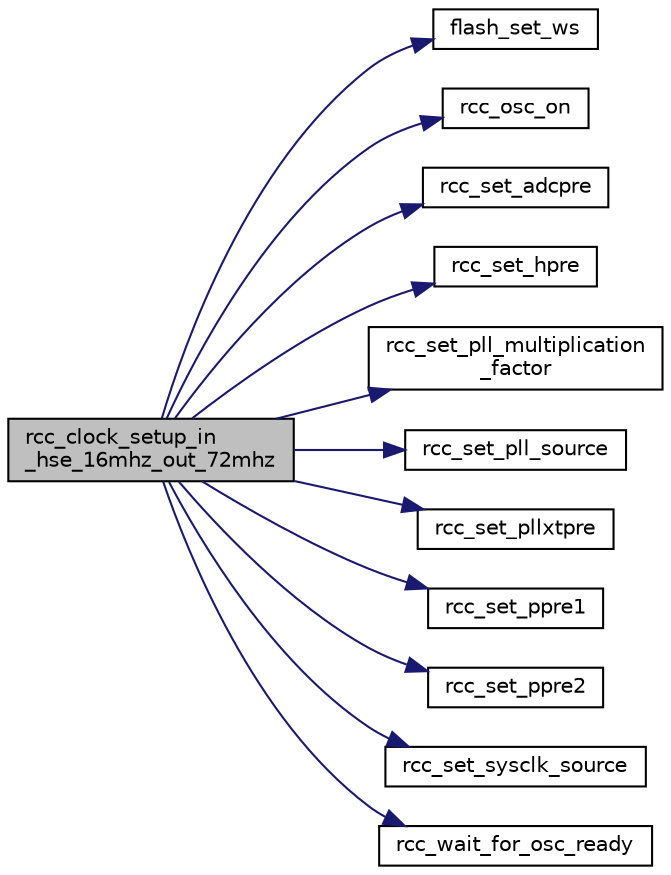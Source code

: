 digraph "rcc_clock_setup_in_hse_16mhz_out_72mhz"
{
  edge [fontname="Helvetica",fontsize="10",labelfontname="Helvetica",labelfontsize="10"];
  node [fontname="Helvetica",fontsize="10",shape=record];
  rankdir="LR";
  Node1 [label="rcc_clock_setup_in\l_hse_16mhz_out_72mhz",height=0.2,width=0.4,color="black", fillcolor="grey75", style="filled", fontcolor="black"];
  Node1 -> Node2 [color="midnightblue",fontsize="10",style="solid",fontname="Helvetica"];
  Node2 [label="flash_set_ws",height=0.2,width=0.4,color="black", fillcolor="white", style="filled",URL="$group__flash__defines.html#ga9347b16d27d64b79f507dc9cad8633b2",tooltip="Set the Number of Wait States. "];
  Node1 -> Node3 [color="midnightblue",fontsize="10",style="solid",fontname="Helvetica"];
  Node3 [label="rcc_osc_on",height=0.2,width=0.4,color="black", fillcolor="white", style="filled",URL="$group__STM32F1xx-rcc-file.html#ga81b16ade2e5d6e024f36e3d568a9fd97",tooltip="RCC Turn on an Oscillator. "];
  Node1 -> Node4 [color="midnightblue",fontsize="10",style="solid",fontname="Helvetica"];
  Node4 [label="rcc_set_adcpre",height=0.2,width=0.4,color="black", fillcolor="white", style="filled",URL="$group__STM32F1xx-rcc-file.html#ga190cb3bbb95d687334d00e15bfab5b56",tooltip="ADC Setup the A/D Clock. "];
  Node1 -> Node5 [color="midnightblue",fontsize="10",style="solid",fontname="Helvetica"];
  Node5 [label="rcc_set_hpre",height=0.2,width=0.4,color="black", fillcolor="white", style="filled",URL="$group__STM32F1xx-rcc-file.html#gae192b2cd0f37124db5ed76d599a5671b",tooltip="RCC Set the AHB Prescale Factor. "];
  Node1 -> Node6 [color="midnightblue",fontsize="10",style="solid",fontname="Helvetica"];
  Node6 [label="rcc_set_pll_multiplication\l_factor",height=0.2,width=0.4,color="black", fillcolor="white", style="filled",URL="$group__STM32F1xx-rcc-file.html#ga93f0715a42904d8c70bc7d1c862cf89f",tooltip="RCC Set the PLL Multiplication Factor. "];
  Node1 -> Node7 [color="midnightblue",fontsize="10",style="solid",fontname="Helvetica"];
  Node7 [label="rcc_set_pll_source",height=0.2,width=0.4,color="black", fillcolor="white", style="filled",URL="$group__STM32F1xx-rcc-file.html#ga2f2bd45ad9c8b32e0fe5affe9bf181bf",tooltip="RCC Set the PLL Clock Source. "];
  Node1 -> Node8 [color="midnightblue",fontsize="10",style="solid",fontname="Helvetica"];
  Node8 [label="rcc_set_pllxtpre",height=0.2,width=0.4,color="black", fillcolor="white", style="filled",URL="$group__STM32F1xx-rcc-file.html#gae307406af5f22597be382a3eecc7b54b",tooltip="RCC Set the HSE Frequency Divider used as PLL Clock Source. "];
  Node1 -> Node9 [color="midnightblue",fontsize="10",style="solid",fontname="Helvetica"];
  Node9 [label="rcc_set_ppre1",height=0.2,width=0.4,color="black", fillcolor="white", style="filled",URL="$group__STM32F1xx-rcc-file.html#gaaf1b9174131b00a7014c0328a53a65a1",tooltip="RCC Set the APB1 Prescale Factor. "];
  Node1 -> Node10 [color="midnightblue",fontsize="10",style="solid",fontname="Helvetica"];
  Node10 [label="rcc_set_ppre2",height=0.2,width=0.4,color="black", fillcolor="white", style="filled",URL="$group__STM32F1xx-rcc-file.html#gac40c9478480f3a44c381c15482a563cd",tooltip="RCC Set the APB2 Prescale Factor. "];
  Node1 -> Node11 [color="midnightblue",fontsize="10",style="solid",fontname="Helvetica"];
  Node11 [label="rcc_set_sysclk_source",height=0.2,width=0.4,color="black", fillcolor="white", style="filled",URL="$group__STM32F1xx-rcc-file.html#ga2c291271812c333d975807cd5ec99a36",tooltip="RCC Set the Source for the System Clock. "];
  Node1 -> Node12 [color="midnightblue",fontsize="10",style="solid",fontname="Helvetica"];
  Node12 [label="rcc_wait_for_osc_ready",height=0.2,width=0.4,color="black", fillcolor="white", style="filled",URL="$group__STM32F1xx-rcc-file.html#ga1dfd0e0ba16285ce16e782e07af2cafa",tooltip="RCC Wait for Oscillator Ready. "];
}
